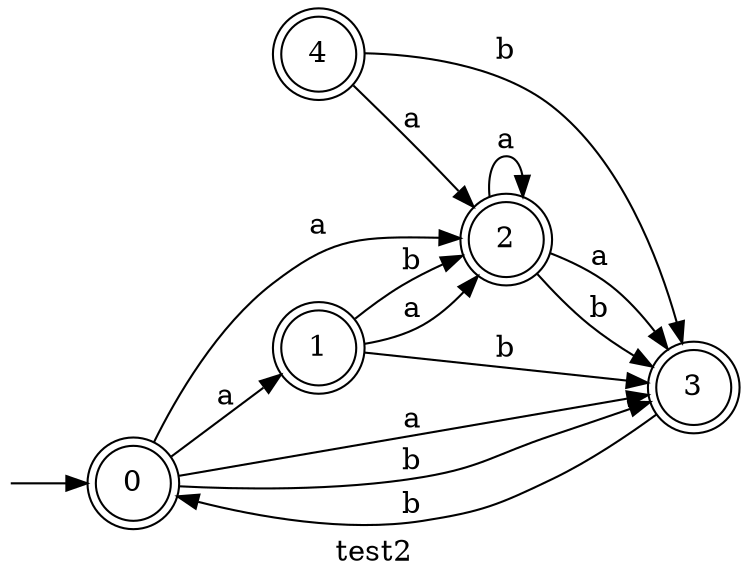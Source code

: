 digraph finite_state_machine {
  rankdir=LR;  
  size="8,5"  label="test2"  node [shape = doublecircle]; "0" "1" "2" "4" "3";
  node [shape = circle];
  __I__ [label="", style=invis, width=0]
  __I__ -> "0"
  "0" -> "1" [label = a];
  "0" -> "3" [label = a];
  "0" -> "2" [label = a];
  "0" -> "3" [label = b];
  "1" -> "2" [label = b];
  "1" -> "3" [label = b];
  "1" -> "2" [label = a];
  "2" -> "3" [label = a];
  "2" -> "2" [label = a];
  "2" -> "3" [label = b];
  "4" -> "2" [label = a];
  "4" -> "3" [label = b];
  "3" -> "0" [label = b];
}
